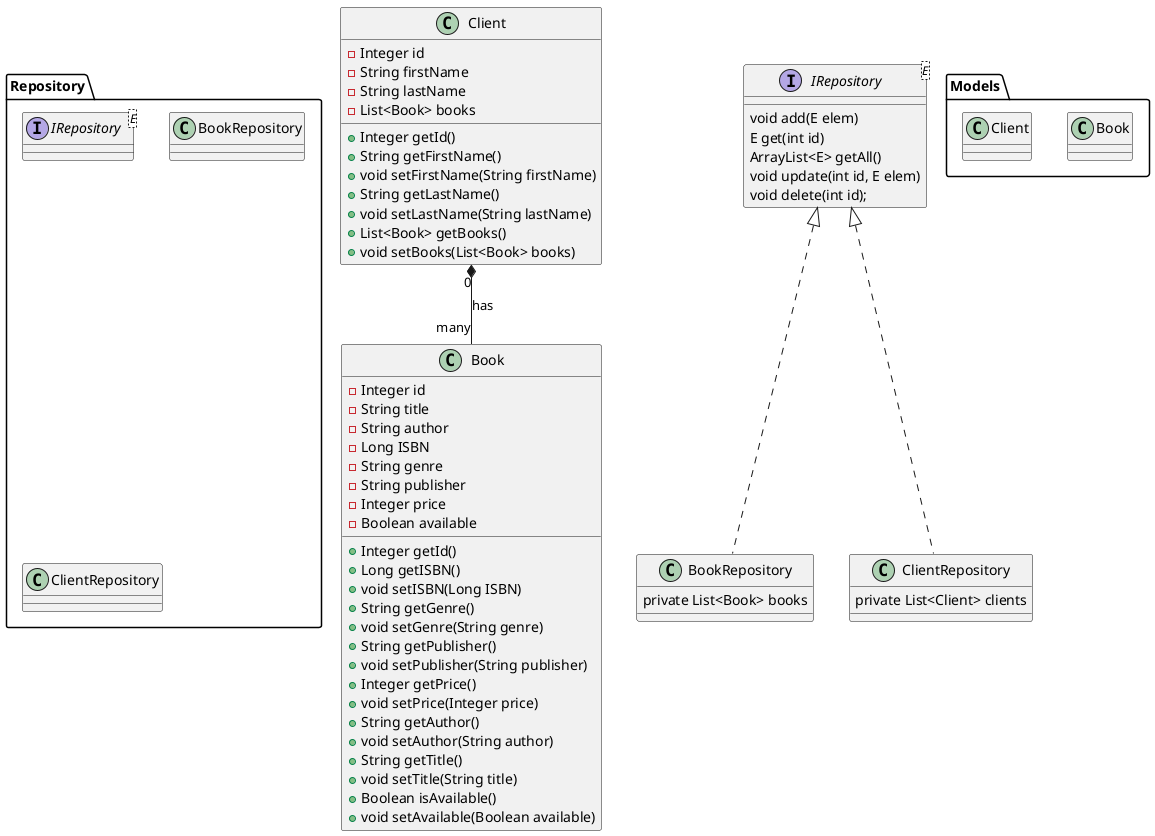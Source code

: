 @startuml

package Models {
class Book
class Client
}

package Repository {
interface IRepository<E>
class BookRepository
class ClientRepository
}

class Book {
    - Integer id
    - String title
    - String author
    - Long ISBN
    - String genre
    - String publisher
    - Integer price
    - Boolean available
    + Integer getId()
    + Long getISBN()
    + void setISBN(Long ISBN)
    + String getGenre()
    + void setGenre(String genre)
    + String getPublisher()
    + void setPublisher(String publisher)
    + Integer getPrice()
    + void setPrice(Integer price)
    + String getAuthor()
    + void setAuthor(String author)
    + String getTitle()
    + void setTitle(String title)
    + Boolean isAvailable()
    + void setAvailable(Boolean available)
}


class Client {
    - Integer id
    - String firstName
    - String lastName
    - List<Book> books
    + Integer getId()
    + String getFirstName()
    + void setFirstName(String firstName)
    + String getLastName()
    + void setLastName(String lastName)
    + List<Book> getBooks()
    + void setBooks(List<Book> books)
}

interface IRepository<E> {
    void add(E elem)
    E get(int id)
    ArrayList<E> getAll()
    void update(int id, E elem)
    void delete(int id);
}

class BookRepository implements IRepository {
    private List<Book> books
}
class ClientRepository implements IRepository {
    private List<Client> clients
}


Client "0" *-- "many" Book : has

@enduml